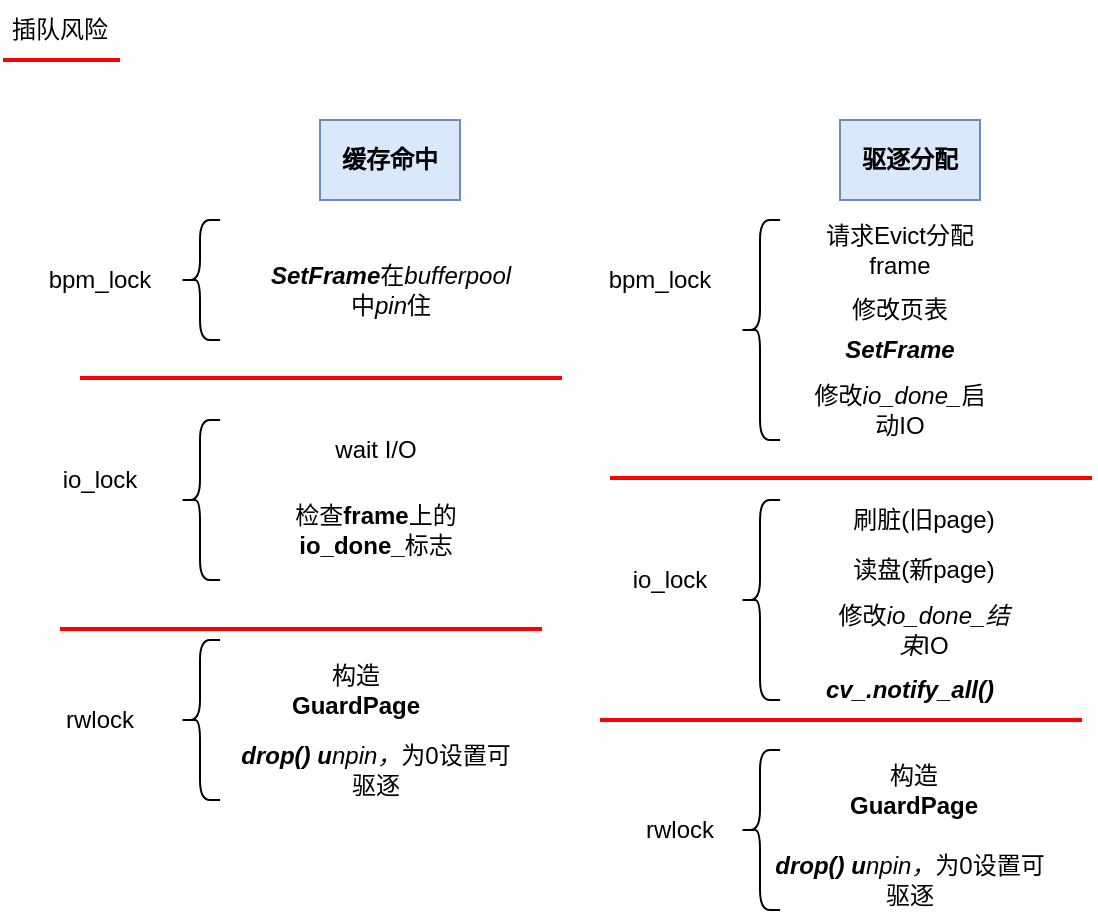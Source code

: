 <mxfile version="24.7.17">
  <diagram name="第 1 页" id="VzjTm3_P3slJNtYkNniI">
    <mxGraphModel dx="1213" dy="627" grid="0" gridSize="10" guides="1" tooltips="1" connect="1" arrows="1" fold="1" page="1" pageScale="1" pageWidth="827" pageHeight="1169" math="0" shadow="0">
      <root>
        <mxCell id="0" />
        <mxCell id="1" parent="0" />
        <mxCell id="4Q1UM7pvw_9Va17lVviG-1" value="&lt;b&gt;缓存命中&lt;/b&gt;" style="text;html=1;align=center;verticalAlign=middle;whiteSpace=wrap;rounded=0;fillColor=#dae8fc;strokeColor=#6c8ebf;" vertex="1" parent="1">
          <mxGeometry x="180" y="70" width="70" height="40" as="geometry" />
        </mxCell>
        <mxCell id="4Q1UM7pvw_9Va17lVviG-2" value="&lt;b&gt;驱逐分配&lt;/b&gt;" style="text;html=1;align=center;verticalAlign=middle;whiteSpace=wrap;rounded=0;fillColor=#dae8fc;strokeColor=#6c8ebf;" vertex="1" parent="1">
          <mxGeometry x="440" y="70" width="70" height="40" as="geometry" />
        </mxCell>
        <mxCell id="4Q1UM7pvw_9Va17lVviG-4" value="" style="shape=curlyBracket;whiteSpace=wrap;html=1;rounded=1;labelPosition=left;verticalLabelPosition=middle;align=right;verticalAlign=middle;" vertex="1" parent="1">
          <mxGeometry x="110" y="120" width="20" height="60" as="geometry" />
        </mxCell>
        <mxCell id="4Q1UM7pvw_9Va17lVviG-5" value="&lt;i&gt;&lt;b&gt;SetFrame&lt;/b&gt;&lt;/i&gt;在&lt;i&gt;bufferpool&lt;/i&gt;中&lt;i&gt;pin&lt;/i&gt;住" style="text;html=1;align=center;verticalAlign=middle;whiteSpace=wrap;rounded=0;" vertex="1" parent="1">
          <mxGeometry x="152.5" y="140" width="125" height="30" as="geometry" />
        </mxCell>
        <mxCell id="4Q1UM7pvw_9Va17lVviG-6" value="bpm_lock" style="text;html=1;align=center;verticalAlign=middle;whiteSpace=wrap;rounded=0;" vertex="1" parent="1">
          <mxGeometry x="40" y="135" width="60" height="30" as="geometry" />
        </mxCell>
        <mxCell id="4Q1UM7pvw_9Va17lVviG-7" value="" style="shape=curlyBracket;whiteSpace=wrap;html=1;rounded=1;labelPosition=left;verticalLabelPosition=middle;align=right;verticalAlign=middle;" vertex="1" parent="1">
          <mxGeometry x="110" y="220" width="20" height="80" as="geometry" />
        </mxCell>
        <mxCell id="4Q1UM7pvw_9Va17lVviG-8" value="io_lock" style="text;html=1;align=center;verticalAlign=middle;whiteSpace=wrap;rounded=0;" vertex="1" parent="1">
          <mxGeometry x="40" y="235" width="60" height="30" as="geometry" />
        </mxCell>
        <mxCell id="4Q1UM7pvw_9Va17lVviG-9" value="wait I/O" style="text;html=1;align=center;verticalAlign=middle;whiteSpace=wrap;rounded=0;" vertex="1" parent="1">
          <mxGeometry x="177.5" y="220" width="60" height="30" as="geometry" />
        </mxCell>
        <mxCell id="4Q1UM7pvw_9Va17lVviG-10" value="检查&lt;b&gt;frame&lt;/b&gt;上的&lt;b&gt;io_done_&lt;/b&gt;标志" style="text;html=1;align=center;verticalAlign=middle;whiteSpace=wrap;rounded=0;" vertex="1" parent="1">
          <mxGeometry x="152.5" y="250" width="110" height="50" as="geometry" />
        </mxCell>
        <mxCell id="4Q1UM7pvw_9Va17lVviG-11" value="" style="shape=curlyBracket;whiteSpace=wrap;html=1;rounded=1;labelPosition=left;verticalLabelPosition=middle;align=right;verticalAlign=middle;" vertex="1" parent="1">
          <mxGeometry x="110" y="330" width="20" height="80" as="geometry" />
        </mxCell>
        <mxCell id="4Q1UM7pvw_9Va17lVviG-13" value="rwlock" style="text;html=1;align=center;verticalAlign=middle;whiteSpace=wrap;rounded=0;" vertex="1" parent="1">
          <mxGeometry x="40" y="355" width="60" height="30" as="geometry" />
        </mxCell>
        <mxCell id="4Q1UM7pvw_9Va17lVviG-14" value="构造&lt;b&gt;GuardPage&lt;/b&gt;" style="text;html=1;align=center;verticalAlign=middle;whiteSpace=wrap;rounded=0;" vertex="1" parent="1">
          <mxGeometry x="157.5" y="340" width="80" height="30" as="geometry" />
        </mxCell>
        <mxCell id="4Q1UM7pvw_9Va17lVviG-15" value="&lt;i style=&quot;&quot;&gt;&lt;b&gt;drop() u&lt;/b&gt;npin，&lt;/i&gt;为0设置可驱逐" style="text;html=1;align=center;verticalAlign=middle;whiteSpace=wrap;rounded=0;" vertex="1" parent="1">
          <mxGeometry x="137.5" y="380" width="140" height="30" as="geometry" />
        </mxCell>
        <mxCell id="4Q1UM7pvw_9Va17lVviG-16" value="" style="shape=curlyBracket;whiteSpace=wrap;html=1;rounded=1;labelPosition=left;verticalLabelPosition=middle;align=right;verticalAlign=middle;" vertex="1" parent="1">
          <mxGeometry x="390" y="120" width="20" height="110" as="geometry" />
        </mxCell>
        <mxCell id="4Q1UM7pvw_9Va17lVviG-17" value="bpm_lock" style="text;html=1;align=center;verticalAlign=middle;whiteSpace=wrap;rounded=0;" vertex="1" parent="1">
          <mxGeometry x="320" y="135" width="60" height="30" as="geometry" />
        </mxCell>
        <mxCell id="4Q1UM7pvw_9Va17lVviG-18" value="" style="shape=curlyBracket;whiteSpace=wrap;html=1;rounded=1;labelPosition=left;verticalLabelPosition=middle;align=right;verticalAlign=middle;" vertex="1" parent="1">
          <mxGeometry x="390" y="260" width="20" height="100" as="geometry" />
        </mxCell>
        <mxCell id="4Q1UM7pvw_9Va17lVviG-19" value="io_lock" style="text;html=1;align=center;verticalAlign=middle;whiteSpace=wrap;rounded=0;" vertex="1" parent="1">
          <mxGeometry x="325" y="285" width="60" height="30" as="geometry" />
        </mxCell>
        <mxCell id="4Q1UM7pvw_9Va17lVviG-20" value="" style="shape=curlyBracket;whiteSpace=wrap;html=1;rounded=1;labelPosition=left;verticalLabelPosition=middle;align=right;verticalAlign=middle;" vertex="1" parent="1">
          <mxGeometry x="390" y="385" width="20" height="80" as="geometry" />
        </mxCell>
        <mxCell id="4Q1UM7pvw_9Va17lVviG-21" value="rwlock" style="text;html=1;align=center;verticalAlign=middle;whiteSpace=wrap;rounded=0;" vertex="1" parent="1">
          <mxGeometry x="330" y="410" width="60" height="30" as="geometry" />
        </mxCell>
        <mxCell id="4Q1UM7pvw_9Va17lVviG-22" value="请求Evict分配frame" style="text;html=1;align=center;verticalAlign=middle;whiteSpace=wrap;rounded=0;" vertex="1" parent="1">
          <mxGeometry x="430" y="120" width="80" height="30" as="geometry" />
        </mxCell>
        <mxCell id="4Q1UM7pvw_9Va17lVviG-23" value="修改页表" style="text;html=1;align=center;verticalAlign=middle;whiteSpace=wrap;rounded=0;" vertex="1" parent="1">
          <mxGeometry x="440" y="150" width="60" height="30" as="geometry" />
        </mxCell>
        <mxCell id="4Q1UM7pvw_9Va17lVviG-24" value="&lt;b&gt;&lt;i&gt;SetFrame&lt;/i&gt;&lt;/b&gt;" style="text;html=1;align=center;verticalAlign=middle;whiteSpace=wrap;rounded=0;" vertex="1" parent="1">
          <mxGeometry x="440" y="170" width="60" height="30" as="geometry" />
        </mxCell>
        <mxCell id="4Q1UM7pvw_9Va17lVviG-25" value="修改&lt;i&gt;io_done_&lt;/i&gt;启动IO" style="text;html=1;align=center;verticalAlign=middle;whiteSpace=wrap;rounded=0;" vertex="1" parent="1">
          <mxGeometry x="425" y="200" width="90" height="30" as="geometry" />
        </mxCell>
        <mxCell id="4Q1UM7pvw_9Va17lVviG-26" value="刷脏(旧page)" style="text;html=1;align=center;verticalAlign=middle;whiteSpace=wrap;rounded=0;" vertex="1" parent="1">
          <mxGeometry x="437" y="255" width="90" height="30" as="geometry" />
        </mxCell>
        <mxCell id="4Q1UM7pvw_9Va17lVviG-27" value="读盘(新page)" style="text;html=1;align=center;verticalAlign=middle;whiteSpace=wrap;rounded=0;" vertex="1" parent="1">
          <mxGeometry x="442" y="280" width="80" height="30" as="geometry" />
        </mxCell>
        <mxCell id="4Q1UM7pvw_9Va17lVviG-28" value="修改&lt;i&gt;io_done_结束&lt;/i&gt;IO" style="text;html=1;align=center;verticalAlign=middle;whiteSpace=wrap;rounded=0;" vertex="1" parent="1">
          <mxGeometry x="437" y="310" width="90" height="30" as="geometry" />
        </mxCell>
        <mxCell id="4Q1UM7pvw_9Va17lVviG-29" value="&lt;i&gt;&lt;b&gt;cv_.notify_all()&lt;/b&gt;&lt;/i&gt;" style="text;html=1;align=center;verticalAlign=middle;whiteSpace=wrap;rounded=0;" vertex="1" parent="1">
          <mxGeometry x="435" y="340" width="80" height="30" as="geometry" />
        </mxCell>
        <mxCell id="4Q1UM7pvw_9Va17lVviG-30" value="构造&lt;b&gt;GuardPage&lt;/b&gt;" style="text;html=1;align=center;verticalAlign=middle;whiteSpace=wrap;rounded=0;" vertex="1" parent="1">
          <mxGeometry x="437" y="390" width="80" height="30" as="geometry" />
        </mxCell>
        <mxCell id="4Q1UM7pvw_9Va17lVviG-31" value="&lt;i style=&quot;&quot;&gt;&lt;b&gt;drop() u&lt;/b&gt;npin，&lt;/i&gt;为0设置可驱逐" style="text;html=1;align=center;verticalAlign=middle;whiteSpace=wrap;rounded=0;" vertex="1" parent="1">
          <mxGeometry x="405" y="435" width="140" height="30" as="geometry" />
        </mxCell>
        <mxCell id="4Q1UM7pvw_9Va17lVviG-32" value="" style="endArrow=none;html=1;rounded=0;strokeWidth=2;strokeColor=#FF0000;" edge="1" parent="1">
          <mxGeometry width="50" height="50" relative="1" as="geometry">
            <mxPoint x="60" y="199" as="sourcePoint" />
            <mxPoint x="301" y="199" as="targetPoint" />
          </mxGeometry>
        </mxCell>
        <mxCell id="4Q1UM7pvw_9Va17lVviG-34" value="" style="endArrow=none;html=1;rounded=0;strokeWidth=2;strokeColor=#FF0000;" edge="1" parent="1">
          <mxGeometry width="50" height="50" relative="1" as="geometry">
            <mxPoint x="50" y="324.5" as="sourcePoint" />
            <mxPoint x="291" y="324.5" as="targetPoint" />
          </mxGeometry>
        </mxCell>
        <mxCell id="4Q1UM7pvw_9Va17lVviG-35" value="" style="endArrow=none;html=1;rounded=0;strokeWidth=2;strokeColor=#FF0000;" edge="1" parent="1">
          <mxGeometry width="50" height="50" relative="1" as="geometry">
            <mxPoint x="325" y="249" as="sourcePoint" />
            <mxPoint x="566" y="249" as="targetPoint" />
          </mxGeometry>
        </mxCell>
        <mxCell id="4Q1UM7pvw_9Va17lVviG-36" value="" style="endArrow=none;html=1;rounded=0;strokeWidth=2;strokeColor=#FF0000;" edge="1" parent="1">
          <mxGeometry width="50" height="50" relative="1" as="geometry">
            <mxPoint x="320" y="370" as="sourcePoint" />
            <mxPoint x="561" y="370" as="targetPoint" />
          </mxGeometry>
        </mxCell>
        <mxCell id="4Q1UM7pvw_9Va17lVviG-37" value="" style="endArrow=none;html=1;rounded=0;strokeWidth=2;strokeColor=#FF0000;" edge="1" parent="1">
          <mxGeometry width="50" height="50" relative="1" as="geometry">
            <mxPoint x="21.5" y="40" as="sourcePoint" />
            <mxPoint x="80" y="40" as="targetPoint" />
          </mxGeometry>
        </mxCell>
        <mxCell id="4Q1UM7pvw_9Va17lVviG-38" value="插队风险" style="text;html=1;align=center;verticalAlign=middle;whiteSpace=wrap;rounded=0;" vertex="1" parent="1">
          <mxGeometry x="20" y="10" width="60" height="30" as="geometry" />
        </mxCell>
      </root>
    </mxGraphModel>
  </diagram>
</mxfile>
